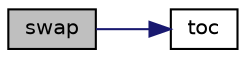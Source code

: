 digraph "swap"
{
  bgcolor="transparent";
  edge [fontname="Helvetica",fontsize="10",labelfontname="Helvetica",labelfontsize="10"];
  node [fontname="Helvetica",fontsize="10",shape=record];
  rankdir="LR";
  Node1 [label="swap",height=0.2,width=0.4,color="black", fillcolor="grey75", style="filled" fontcolor="black"];
  Node1 -> Node2 [color="midnightblue",fontsize="10",style="solid",fontname="Helvetica"];
  Node2 [label="toc",height=0.2,width=0.4,color="black",URL="$classFoam_1_1bitSet.html#a87175e50cf5a05d834082f9b9d06bcec",tooltip="The indices of the on bits as a sorted labelList. "];
}
